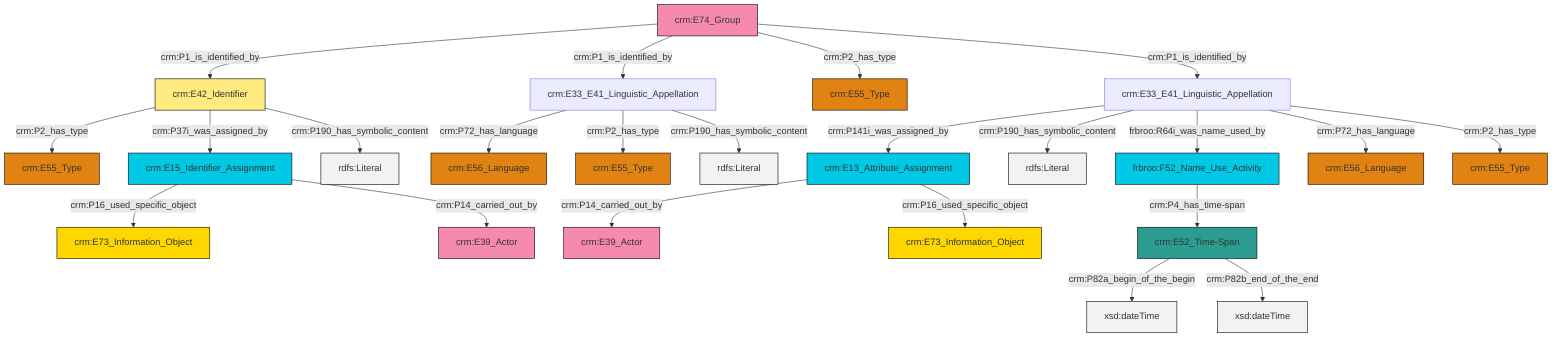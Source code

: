 graph TD
classDef Literal fill:#f2f2f2,stroke:#000000;
classDef CRM_Entity fill:#FFFFFF,stroke:#000000;
classDef Temporal_Entity fill:#00C9E6, stroke:#000000;
classDef Type fill:#E18312, stroke:#000000;
classDef Time-Span fill:#2C9C91, stroke:#000000;
classDef Appellation fill:#FFEB7F, stroke:#000000;
classDef Place fill:#008836, stroke:#000000;
classDef Persistent_Item fill:#B266B2, stroke:#000000;
classDef Conceptual_Object fill:#FFD700, stroke:#000000;
classDef Physical_Thing fill:#D2B48C, stroke:#000000;
classDef Actor fill:#f58aad, stroke:#000000;
classDef PC_Classes fill:#4ce600, stroke:#000000;
classDef Multi fill:#cccccc,stroke:#000000;

6["crm:E74_Group"]:::Actor -->|crm:P1_is_identified_by| 7["crm:E42_Identifier"]:::Appellation
8["crm:E52_Time-Span"]:::Time-Span -->|crm:P82a_begin_of_the_begin| 9[xsd:dateTime]:::Literal
11["frbroo:F52_Name_Use_Activity"]:::Temporal_Entity -->|crm:P4_has_time-span| 8["crm:E52_Time-Span"]:::Time-Span
12["crm:E33_E41_Linguistic_Appellation"]:::Default -->|crm:P141i_was_assigned_by| 13["crm:E13_Attribute_Assignment"]:::Temporal_Entity
6["crm:E74_Group"]:::Actor -->|crm:P1_is_identified_by| 20["crm:E33_E41_Linguistic_Appellation"]:::Default
7["crm:E42_Identifier"]:::Appellation -->|crm:P2_has_type| 23["crm:E55_Type"]:::Type
6["crm:E74_Group"]:::Actor -->|crm:P2_has_type| 4["crm:E55_Type"]:::Type
20["crm:E33_E41_Linguistic_Appellation"]:::Default -->|crm:P72_has_language| 25["crm:E56_Language"]:::Type
20["crm:E33_E41_Linguistic_Appellation"]:::Default -->|crm:P2_has_type| 14["crm:E55_Type"]:::Type
13["crm:E13_Attribute_Assignment"]:::Temporal_Entity -->|crm:P14_carried_out_by| 28["crm:E39_Actor"]:::Actor
12["crm:E33_E41_Linguistic_Appellation"]:::Default -->|crm:P190_has_symbolic_content| 29[rdfs:Literal]:::Literal
7["crm:E42_Identifier"]:::Appellation -->|crm:P37i_was_assigned_by| 30["crm:E15_Identifier_Assignment"]:::Temporal_Entity
12["crm:E33_E41_Linguistic_Appellation"]:::Default -->|frbroo:R64i_was_name_used_by| 11["frbroo:F52_Name_Use_Activity"]:::Temporal_Entity
30["crm:E15_Identifier_Assignment"]:::Temporal_Entity -->|crm:P16_used_specific_object| 33["crm:E73_Information_Object"]:::Conceptual_Object
20["crm:E33_E41_Linguistic_Appellation"]:::Default -->|crm:P190_has_symbolic_content| 34[rdfs:Literal]:::Literal
6["crm:E74_Group"]:::Actor -->|crm:P1_is_identified_by| 12["crm:E33_E41_Linguistic_Appellation"]:::Default
30["crm:E15_Identifier_Assignment"]:::Temporal_Entity -->|crm:P14_carried_out_by| 0["crm:E39_Actor"]:::Actor
12["crm:E33_E41_Linguistic_Appellation"]:::Default -->|crm:P72_has_language| 17["crm:E56_Language"]:::Type
7["crm:E42_Identifier"]:::Appellation -->|crm:P190_has_symbolic_content| 36[rdfs:Literal]:::Literal
8["crm:E52_Time-Span"]:::Time-Span -->|crm:P82b_end_of_the_end| 37[xsd:dateTime]:::Literal
12["crm:E33_E41_Linguistic_Appellation"]:::Default -->|crm:P2_has_type| 21["crm:E55_Type"]:::Type
13["crm:E13_Attribute_Assignment"]:::Temporal_Entity -->|crm:P16_used_specific_object| 2["crm:E73_Information_Object"]:::Conceptual_Object